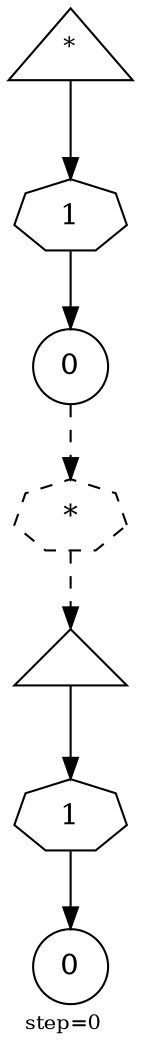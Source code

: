 digraph {
  graph  [labelloc=bottom,labeljust=left,fontsize="10",label="step=0"];
  "64000" [shape=triangle,peripheries="1",label="",labelfontcolor=black,color=black];
  "64001" [shape=triangle,peripheries="1",label=<<SUP>*</SUP>>,labelfontcolor=black,color=black];
  "64002" [shape=circle,peripheries="1",label=<0>,labelfontcolor=black,color=black];
  "64004" [shape=circle,peripheries="1",label=<0>,labelfontcolor=black,color=black];
  "64003" [label=<1>,peripheries="1",color=black,shape=septagon];
  "64001" -> "64003" [color=black];
  "64003" -> "64002" [color=black];
  "64005" [label=<1>,peripheries="1",color=black,shape=septagon];
  "64000" -> "64005" [color=black];
  "64005" -> "64004" [color=black];
  "64006" [label=<*>,peripheries="1",color=black,style=dashed,shape=septagon];
  "64002" -> "64006" [style=dashed,color=black];
  "64006" -> "64000" [style=dashed,color=black];
}